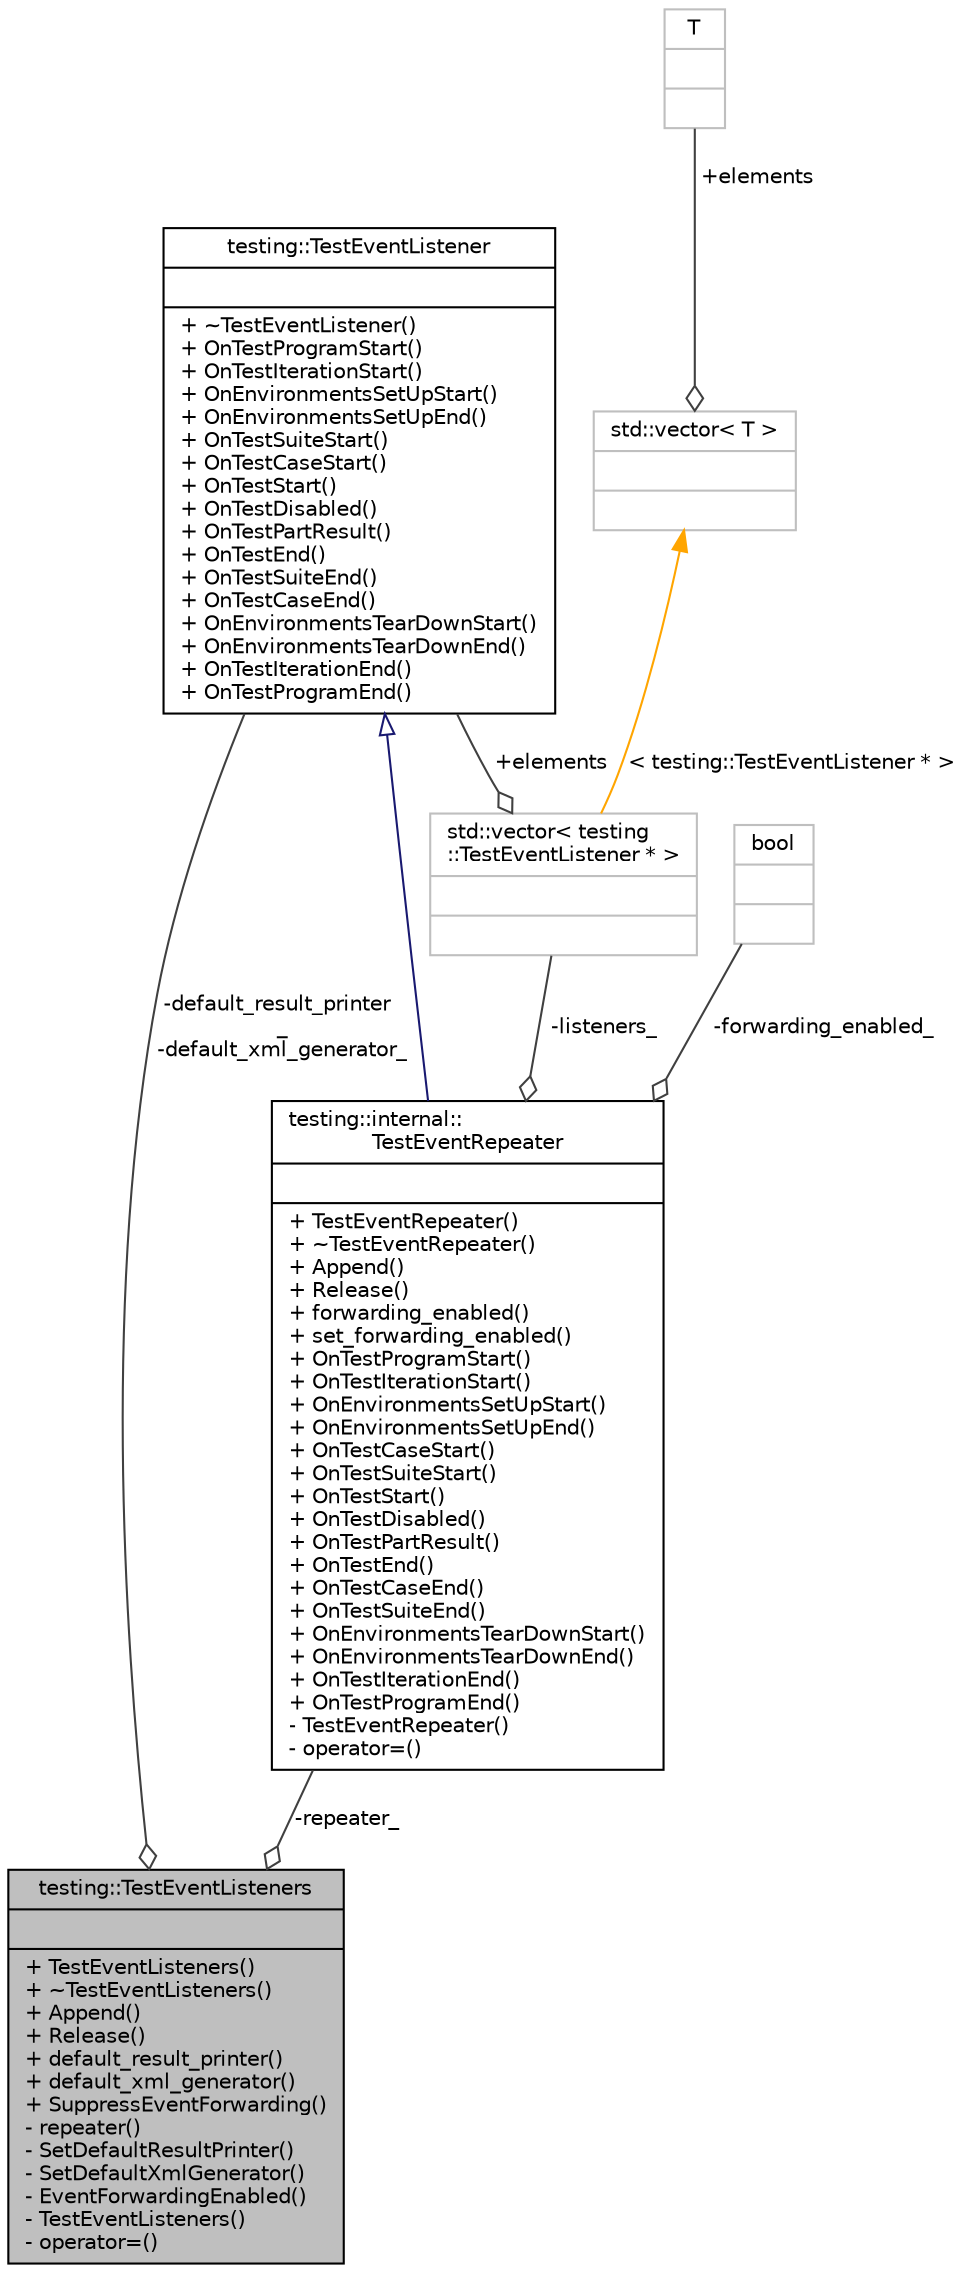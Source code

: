 digraph "testing::TestEventListeners"
{
 // LATEX_PDF_SIZE
  bgcolor="transparent";
  edge [fontname="Helvetica",fontsize="10",labelfontname="Helvetica",labelfontsize="10"];
  node [fontname="Helvetica",fontsize="10",shape=record];
  Node1 [label="{testing::TestEventListeners\n||+ TestEventListeners()\l+ ~TestEventListeners()\l+ Append()\l+ Release()\l+ default_result_printer()\l+ default_xml_generator()\l+ SuppressEventForwarding()\l- repeater()\l- SetDefaultResultPrinter()\l- SetDefaultXmlGenerator()\l- EventForwardingEnabled()\l- TestEventListeners()\l- operator=()\l}",height=0.2,width=0.4,color="black", fillcolor="grey75", style="filled", fontcolor="black",tooltip=" "];
  Node2 -> Node1 [color="grey25",fontsize="10",style="solid",label=" -repeater_" ,arrowhead="odiamond",fontname="Helvetica"];
  Node2 [label="{testing::internal::\lTestEventRepeater\n||+ TestEventRepeater()\l+ ~TestEventRepeater()\l+ Append()\l+ Release()\l+ forwarding_enabled()\l+ set_forwarding_enabled()\l+ OnTestProgramStart()\l+ OnTestIterationStart()\l+ OnEnvironmentsSetUpStart()\l+ OnEnvironmentsSetUpEnd()\l+ OnTestCaseStart()\l+ OnTestSuiteStart()\l+ OnTestStart()\l+ OnTestDisabled()\l+ OnTestPartResult()\l+ OnTestEnd()\l+ OnTestCaseEnd()\l+ OnTestSuiteEnd()\l+ OnEnvironmentsTearDownStart()\l+ OnEnvironmentsTearDownEnd()\l+ OnTestIterationEnd()\l+ OnTestProgramEnd()\l- TestEventRepeater()\l- operator=()\l}",height=0.2,width=0.4,color="black",URL="$classtesting_1_1internal_1_1TestEventRepeater.html",tooltip=" "];
  Node3 -> Node2 [dir="back",color="midnightblue",fontsize="10",style="solid",arrowtail="onormal",fontname="Helvetica"];
  Node3 [label="{testing::TestEventListener\n||+ ~TestEventListener()\l+ OnTestProgramStart()\l+ OnTestIterationStart()\l+ OnEnvironmentsSetUpStart()\l+ OnEnvironmentsSetUpEnd()\l+ OnTestSuiteStart()\l+ OnTestCaseStart()\l+ OnTestStart()\l+ OnTestDisabled()\l+ OnTestPartResult()\l+ OnTestEnd()\l+ OnTestSuiteEnd()\l+ OnTestCaseEnd()\l+ OnEnvironmentsTearDownStart()\l+ OnEnvironmentsTearDownEnd()\l+ OnTestIterationEnd()\l+ OnTestProgramEnd()\l}",height=0.2,width=0.4,color="black",URL="$classtesting_1_1TestEventListener.html",tooltip=" "];
  Node4 -> Node2 [color="grey25",fontsize="10",style="solid",label=" -listeners_" ,arrowhead="odiamond",fontname="Helvetica"];
  Node4 [label="{std::vector\< testing\l::TestEventListener * \>\n||}",height=0.2,width=0.4,color="grey75",tooltip=" "];
  Node3 -> Node4 [color="grey25",fontsize="10",style="solid",label=" +elements" ,arrowhead="odiamond",fontname="Helvetica"];
  Node5 -> Node4 [dir="back",color="orange",fontsize="10",style="solid",label=" \< testing::TestEventListener * \>" ,fontname="Helvetica"];
  Node5 [label="{std::vector\< T \>\n||}",height=0.2,width=0.4,color="grey75",tooltip=" "];
  Node6 -> Node5 [color="grey25",fontsize="10",style="solid",label=" +elements" ,arrowhead="odiamond",fontname="Helvetica"];
  Node6 [label="{T\n||}",height=0.2,width=0.4,color="grey75",tooltip=" "];
  Node7 -> Node2 [color="grey25",fontsize="10",style="solid",label=" -forwarding_enabled_" ,arrowhead="odiamond",fontname="Helvetica"];
  Node7 [label="{bool\n||}",height=0.2,width=0.4,color="grey75",tooltip=" "];
  Node3 -> Node1 [color="grey25",fontsize="10",style="solid",label=" -default_result_printer\l_\n-default_xml_generator_" ,arrowhead="odiamond",fontname="Helvetica"];
}
